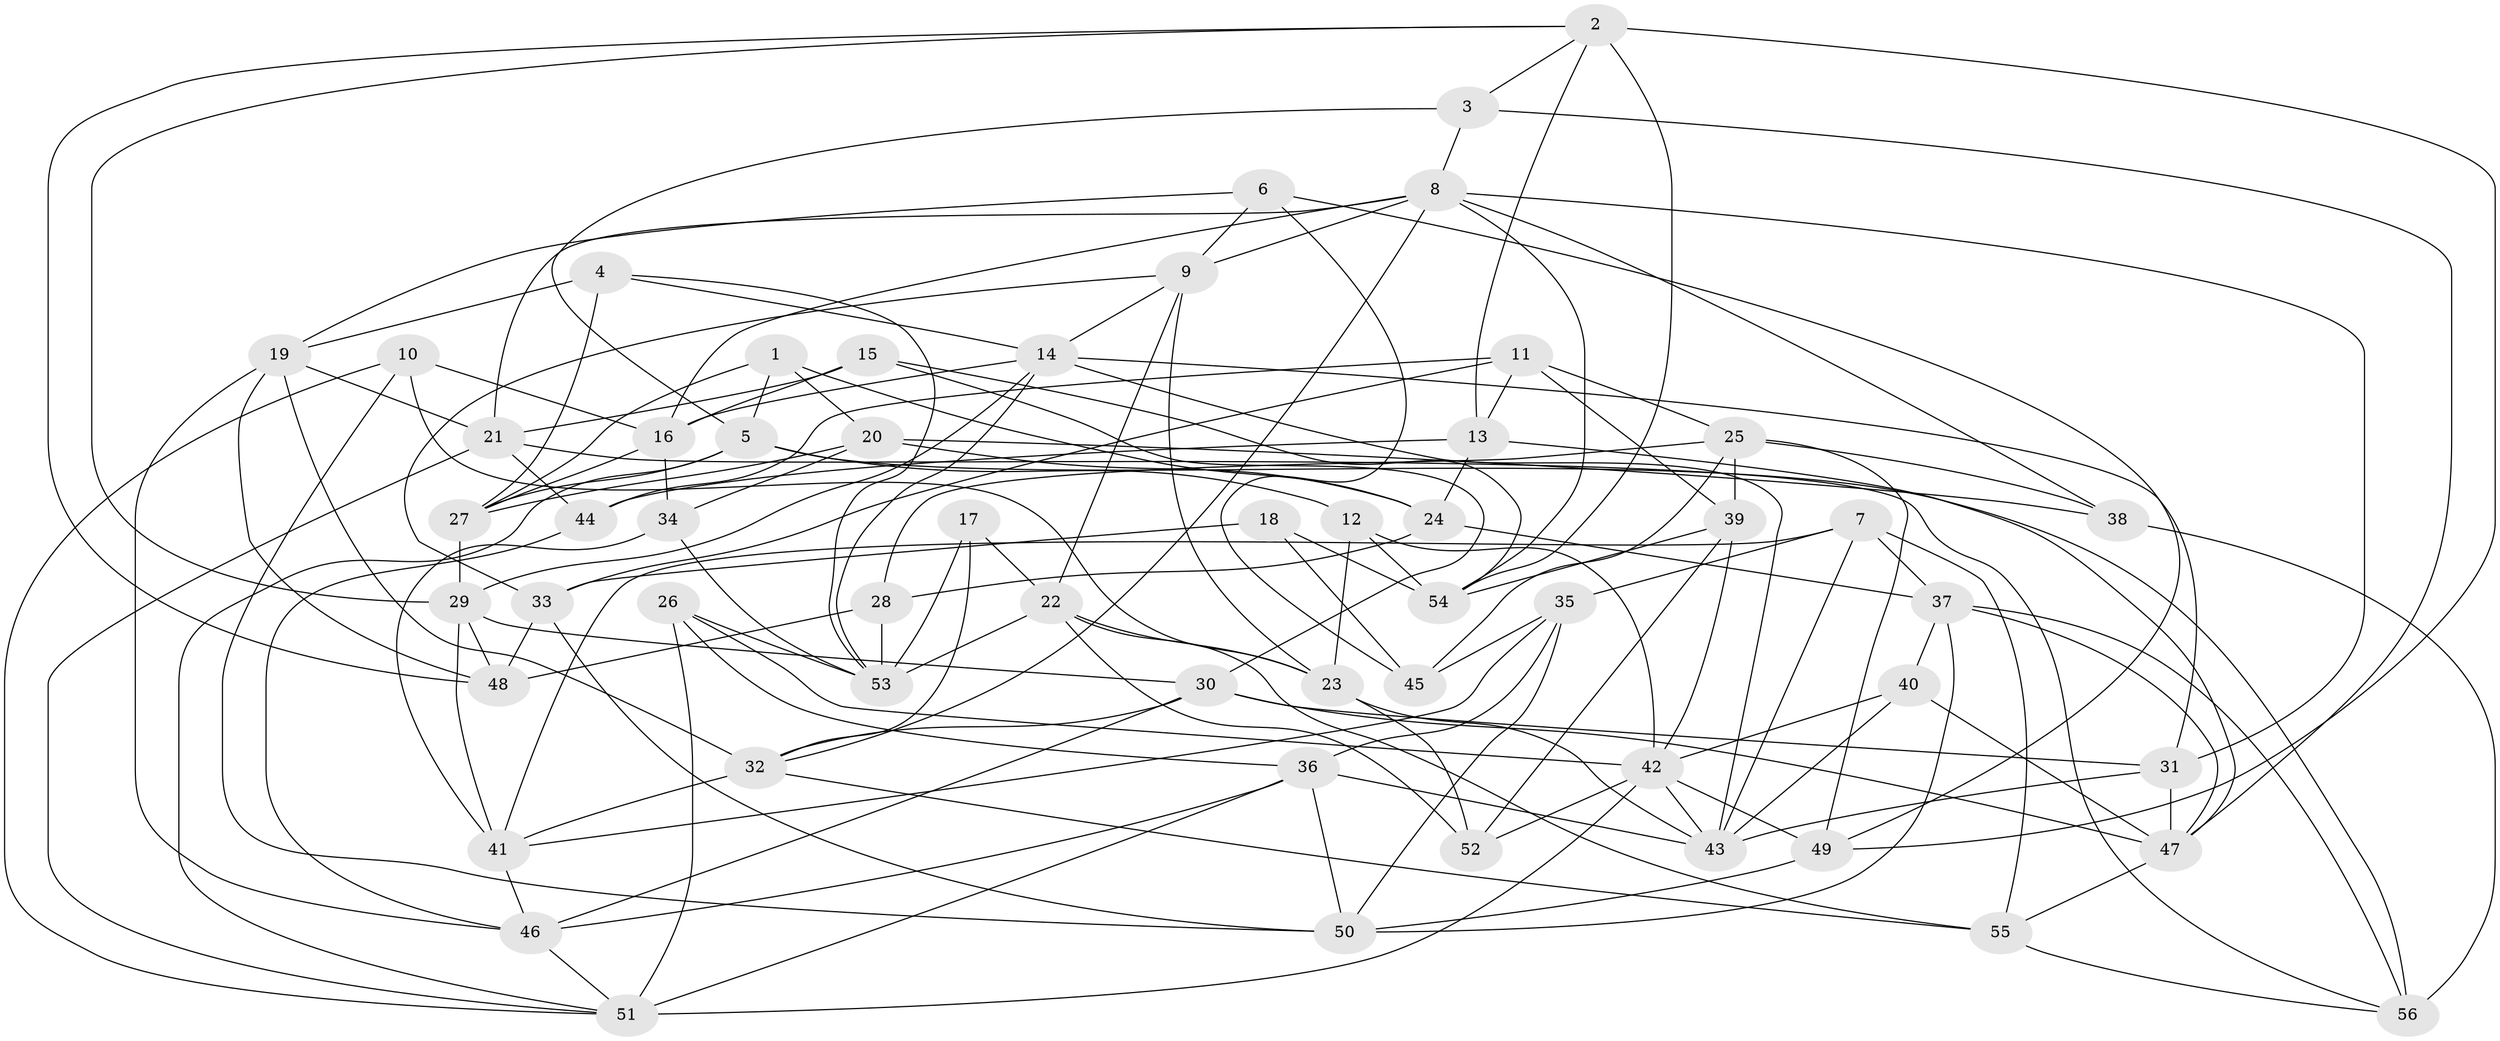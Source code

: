 // original degree distribution, {4: 1.0}
// Generated by graph-tools (version 1.1) at 2025/38/03/04/25 23:38:12]
// undirected, 56 vertices, 148 edges
graph export_dot {
  node [color=gray90,style=filled];
  1;
  2;
  3;
  4;
  5;
  6;
  7;
  8;
  9;
  10;
  11;
  12;
  13;
  14;
  15;
  16;
  17;
  18;
  19;
  20;
  21;
  22;
  23;
  24;
  25;
  26;
  27;
  28;
  29;
  30;
  31;
  32;
  33;
  34;
  35;
  36;
  37;
  38;
  39;
  40;
  41;
  42;
  43;
  44;
  45;
  46;
  47;
  48;
  49;
  50;
  51;
  52;
  53;
  54;
  55;
  56;
  1 -- 5 [weight=1.0];
  1 -- 20 [weight=1.0];
  1 -- 24 [weight=1.0];
  1 -- 27 [weight=1.0];
  2 -- 3 [weight=1.0];
  2 -- 13 [weight=1.0];
  2 -- 29 [weight=1.0];
  2 -- 48 [weight=1.0];
  2 -- 49 [weight=1.0];
  2 -- 54 [weight=1.0];
  3 -- 5 [weight=1.0];
  3 -- 8 [weight=1.0];
  3 -- 47 [weight=1.0];
  4 -- 14 [weight=1.0];
  4 -- 19 [weight=1.0];
  4 -- 27 [weight=1.0];
  4 -- 53 [weight=1.0];
  5 -- 12 [weight=1.0];
  5 -- 27 [weight=1.0];
  5 -- 51 [weight=1.0];
  5 -- 56 [weight=1.0];
  6 -- 9 [weight=1.0];
  6 -- 19 [weight=1.0];
  6 -- 45 [weight=1.0];
  6 -- 49 [weight=1.0];
  7 -- 35 [weight=1.0];
  7 -- 37 [weight=1.0];
  7 -- 41 [weight=1.0];
  7 -- 43 [weight=1.0];
  7 -- 55 [weight=2.0];
  8 -- 9 [weight=1.0];
  8 -- 16 [weight=1.0];
  8 -- 21 [weight=1.0];
  8 -- 31 [weight=1.0];
  8 -- 32 [weight=1.0];
  8 -- 38 [weight=1.0];
  8 -- 54 [weight=1.0];
  9 -- 14 [weight=1.0];
  9 -- 22 [weight=1.0];
  9 -- 23 [weight=1.0];
  9 -- 33 [weight=1.0];
  10 -- 16 [weight=1.0];
  10 -- 23 [weight=1.0];
  10 -- 50 [weight=1.0];
  10 -- 51 [weight=1.0];
  11 -- 13 [weight=1.0];
  11 -- 25 [weight=1.0];
  11 -- 33 [weight=1.0];
  11 -- 39 [weight=2.0];
  11 -- 44 [weight=1.0];
  12 -- 23 [weight=1.0];
  12 -- 42 [weight=1.0];
  12 -- 54 [weight=1.0];
  13 -- 24 [weight=2.0];
  13 -- 44 [weight=1.0];
  13 -- 47 [weight=1.0];
  14 -- 16 [weight=1.0];
  14 -- 29 [weight=1.0];
  14 -- 31 [weight=1.0];
  14 -- 43 [weight=2.0];
  14 -- 53 [weight=1.0];
  15 -- 16 [weight=1.0];
  15 -- 21 [weight=1.0];
  15 -- 30 [weight=1.0];
  15 -- 54 [weight=1.0];
  16 -- 27 [weight=1.0];
  16 -- 34 [weight=1.0];
  17 -- 22 [weight=1.0];
  17 -- 32 [weight=1.0];
  17 -- 53 [weight=2.0];
  18 -- 33 [weight=1.0];
  18 -- 45 [weight=2.0];
  18 -- 54 [weight=1.0];
  19 -- 21 [weight=1.0];
  19 -- 32 [weight=1.0];
  19 -- 46 [weight=1.0];
  19 -- 48 [weight=1.0];
  20 -- 24 [weight=1.0];
  20 -- 27 [weight=1.0];
  20 -- 34 [weight=1.0];
  20 -- 38 [weight=2.0];
  21 -- 44 [weight=1.0];
  21 -- 51 [weight=1.0];
  21 -- 56 [weight=1.0];
  22 -- 23 [weight=1.0];
  22 -- 52 [weight=1.0];
  22 -- 53 [weight=1.0];
  22 -- 55 [weight=1.0];
  23 -- 43 [weight=1.0];
  23 -- 52 [weight=1.0];
  24 -- 28 [weight=1.0];
  24 -- 37 [weight=1.0];
  25 -- 28 [weight=1.0];
  25 -- 38 [weight=1.0];
  25 -- 39 [weight=1.0];
  25 -- 45 [weight=1.0];
  25 -- 49 [weight=1.0];
  26 -- 36 [weight=1.0];
  26 -- 42 [weight=1.0];
  26 -- 51 [weight=1.0];
  26 -- 53 [weight=1.0];
  27 -- 29 [weight=1.0];
  28 -- 48 [weight=1.0];
  28 -- 53 [weight=3.0];
  29 -- 30 [weight=1.0];
  29 -- 41 [weight=1.0];
  29 -- 48 [weight=1.0];
  30 -- 31 [weight=1.0];
  30 -- 32 [weight=1.0];
  30 -- 46 [weight=1.0];
  30 -- 47 [weight=1.0];
  31 -- 43 [weight=1.0];
  31 -- 47 [weight=2.0];
  32 -- 41 [weight=1.0];
  32 -- 55 [weight=1.0];
  33 -- 48 [weight=2.0];
  33 -- 50 [weight=1.0];
  34 -- 41 [weight=1.0];
  34 -- 53 [weight=1.0];
  35 -- 36 [weight=1.0];
  35 -- 41 [weight=1.0];
  35 -- 45 [weight=2.0];
  35 -- 50 [weight=1.0];
  36 -- 43 [weight=1.0];
  36 -- 46 [weight=1.0];
  36 -- 50 [weight=1.0];
  36 -- 51 [weight=1.0];
  37 -- 40 [weight=1.0];
  37 -- 47 [weight=1.0];
  37 -- 50 [weight=1.0];
  37 -- 56 [weight=1.0];
  38 -- 56 [weight=2.0];
  39 -- 42 [weight=1.0];
  39 -- 52 [weight=1.0];
  39 -- 54 [weight=1.0];
  40 -- 42 [weight=1.0];
  40 -- 43 [weight=1.0];
  40 -- 47 [weight=1.0];
  41 -- 46 [weight=1.0];
  42 -- 43 [weight=1.0];
  42 -- 49 [weight=2.0];
  42 -- 51 [weight=2.0];
  42 -- 52 [weight=1.0];
  44 -- 46 [weight=1.0];
  46 -- 51 [weight=1.0];
  47 -- 55 [weight=1.0];
  49 -- 50 [weight=1.0];
  55 -- 56 [weight=1.0];
}
